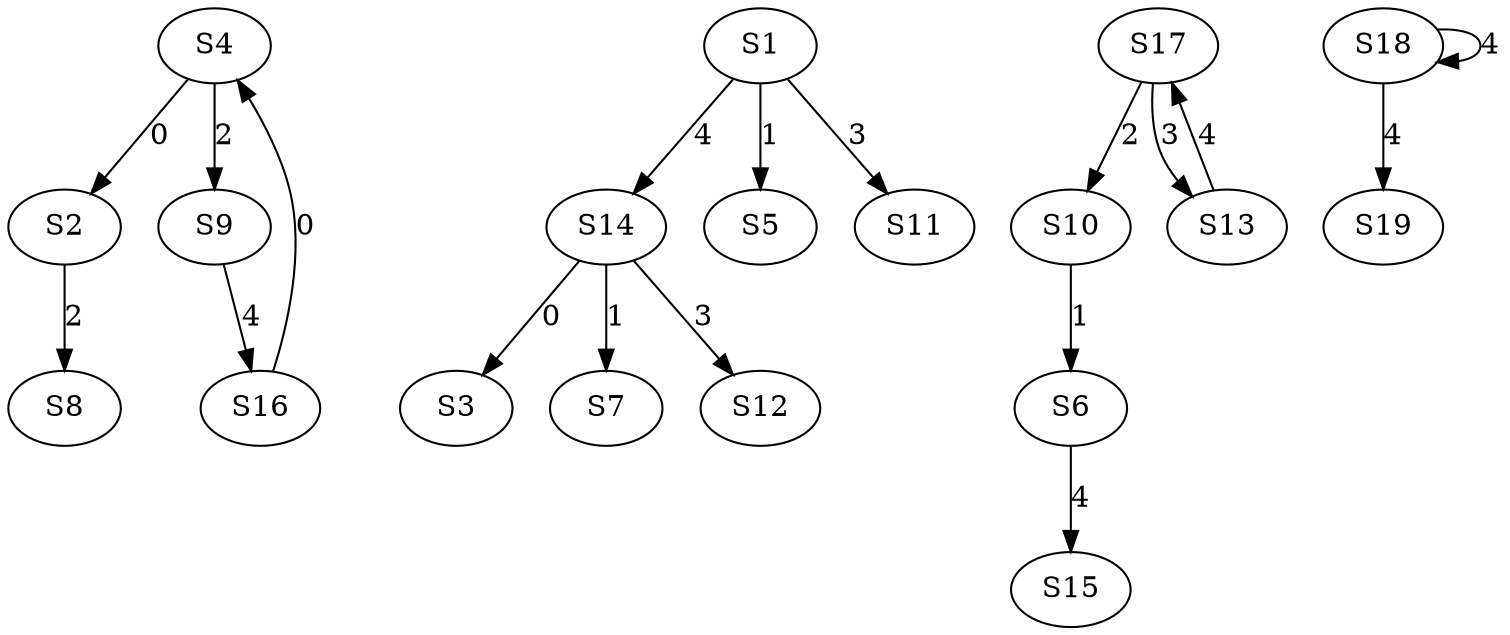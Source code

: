 strict digraph {
	S4 -> S2 [ label = 0 ];
	S14 -> S3 [ label = 0 ];
	S16 -> S4 [ label = 0 ];
	S1 -> S5 [ label = 1 ];
	S10 -> S6 [ label = 1 ];
	S14 -> S7 [ label = 1 ];
	S2 -> S8 [ label = 2 ];
	S4 -> S9 [ label = 2 ];
	S17 -> S10 [ label = 2 ];
	S1 -> S11 [ label = 3 ];
	S14 -> S12 [ label = 3 ];
	S17 -> S13 [ label = 3 ];
	S1 -> S14 [ label = 4 ];
	S6 -> S15 [ label = 4 ];
	S9 -> S16 [ label = 4 ];
	S13 -> S17 [ label = 4 ];
	S18 -> S18 [ label = 4 ];
	S18 -> S19 [ label = 4 ];
}